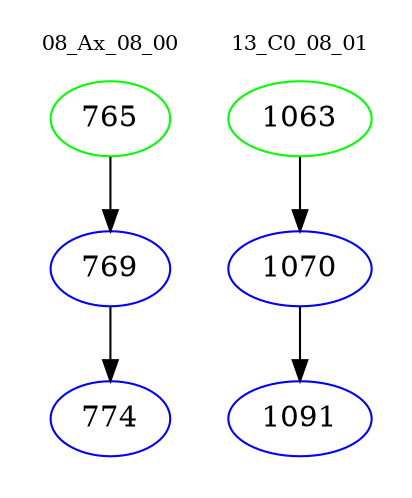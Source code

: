 digraph{
subgraph cluster_0 {
color = white
label = "08_Ax_08_00";
fontsize=10;
T0_765 [label="765", color="green"]
T0_765 -> T0_769 [color="black"]
T0_769 [label="769", color="blue"]
T0_769 -> T0_774 [color="black"]
T0_774 [label="774", color="blue"]
}
subgraph cluster_1 {
color = white
label = "13_C0_08_01";
fontsize=10;
T1_1063 [label="1063", color="green"]
T1_1063 -> T1_1070 [color="black"]
T1_1070 [label="1070", color="blue"]
T1_1070 -> T1_1091 [color="black"]
T1_1091 [label="1091", color="blue"]
}
}
